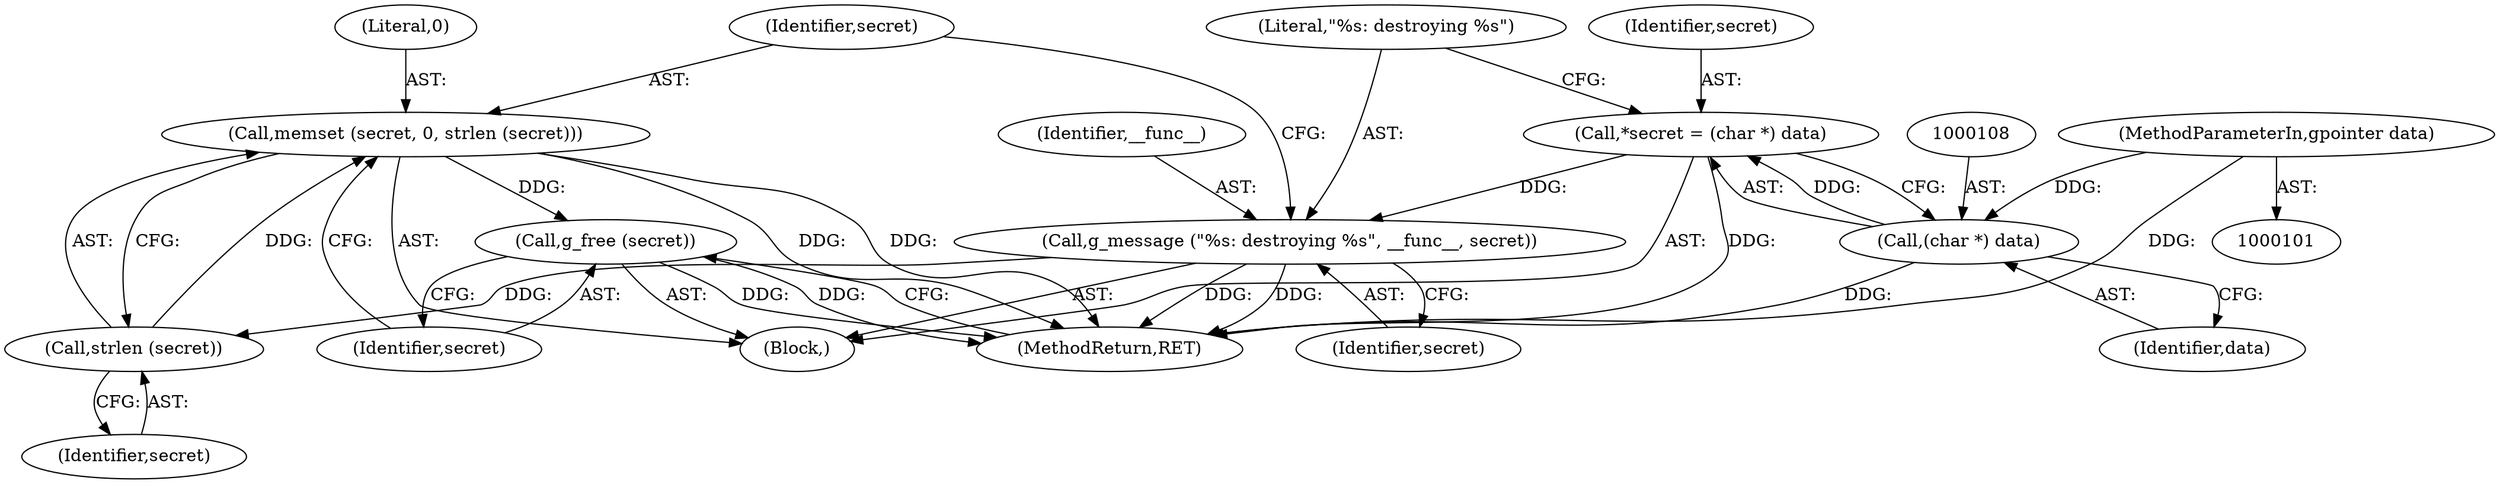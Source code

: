 digraph "1_NetworkManager_78ce088843d59d4494965bfc40b30a2e63d065f6@API" {
"1000114" [label="(Call,memset (secret, 0, strlen (secret)))"];
"1000117" [label="(Call,strlen (secret))"];
"1000110" [label="(Call,g_message (\"%s: destroying %s\", __func__, secret))"];
"1000105" [label="(Call,*secret = (char *) data)"];
"1000107" [label="(Call,(char *) data)"];
"1000102" [label="(MethodParameterIn,gpointer data)"];
"1000119" [label="(Call,g_free (secret))"];
"1000109" [label="(Identifier,data)"];
"1000102" [label="(MethodParameterIn,gpointer data)"];
"1000106" [label="(Identifier,secret)"];
"1000117" [label="(Call,strlen (secret))"];
"1000118" [label="(Identifier,secret)"];
"1000110" [label="(Call,g_message (\"%s: destroying %s\", __func__, secret))"];
"1000105" [label="(Call,*secret = (char *) data)"];
"1000112" [label="(Identifier,__func__)"];
"1000116" [label="(Literal,0)"];
"1000120" [label="(Identifier,secret)"];
"1000119" [label="(Call,g_free (secret))"];
"1000113" [label="(Identifier,secret)"];
"1000121" [label="(MethodReturn,RET)"];
"1000111" [label="(Literal,\"%s: destroying %s\")"];
"1000103" [label="(Block,)"];
"1000114" [label="(Call,memset (secret, 0, strlen (secret)))"];
"1000107" [label="(Call,(char *) data)"];
"1000115" [label="(Identifier,secret)"];
"1000114" -> "1000103"  [label="AST: "];
"1000114" -> "1000117"  [label="CFG: "];
"1000115" -> "1000114"  [label="AST: "];
"1000116" -> "1000114"  [label="AST: "];
"1000117" -> "1000114"  [label="AST: "];
"1000120" -> "1000114"  [label="CFG: "];
"1000114" -> "1000121"  [label="DDG: "];
"1000114" -> "1000121"  [label="DDG: "];
"1000117" -> "1000114"  [label="DDG: "];
"1000114" -> "1000119"  [label="DDG: "];
"1000117" -> "1000118"  [label="CFG: "];
"1000118" -> "1000117"  [label="AST: "];
"1000110" -> "1000117"  [label="DDG: "];
"1000110" -> "1000103"  [label="AST: "];
"1000110" -> "1000113"  [label="CFG: "];
"1000111" -> "1000110"  [label="AST: "];
"1000112" -> "1000110"  [label="AST: "];
"1000113" -> "1000110"  [label="AST: "];
"1000115" -> "1000110"  [label="CFG: "];
"1000110" -> "1000121"  [label="DDG: "];
"1000110" -> "1000121"  [label="DDG: "];
"1000105" -> "1000110"  [label="DDG: "];
"1000105" -> "1000103"  [label="AST: "];
"1000105" -> "1000107"  [label="CFG: "];
"1000106" -> "1000105"  [label="AST: "];
"1000107" -> "1000105"  [label="AST: "];
"1000111" -> "1000105"  [label="CFG: "];
"1000105" -> "1000121"  [label="DDG: "];
"1000107" -> "1000105"  [label="DDG: "];
"1000107" -> "1000109"  [label="CFG: "];
"1000108" -> "1000107"  [label="AST: "];
"1000109" -> "1000107"  [label="AST: "];
"1000107" -> "1000121"  [label="DDG: "];
"1000102" -> "1000107"  [label="DDG: "];
"1000102" -> "1000101"  [label="AST: "];
"1000102" -> "1000121"  [label="DDG: "];
"1000119" -> "1000103"  [label="AST: "];
"1000119" -> "1000120"  [label="CFG: "];
"1000120" -> "1000119"  [label="AST: "];
"1000121" -> "1000119"  [label="CFG: "];
"1000119" -> "1000121"  [label="DDG: "];
"1000119" -> "1000121"  [label="DDG: "];
}
